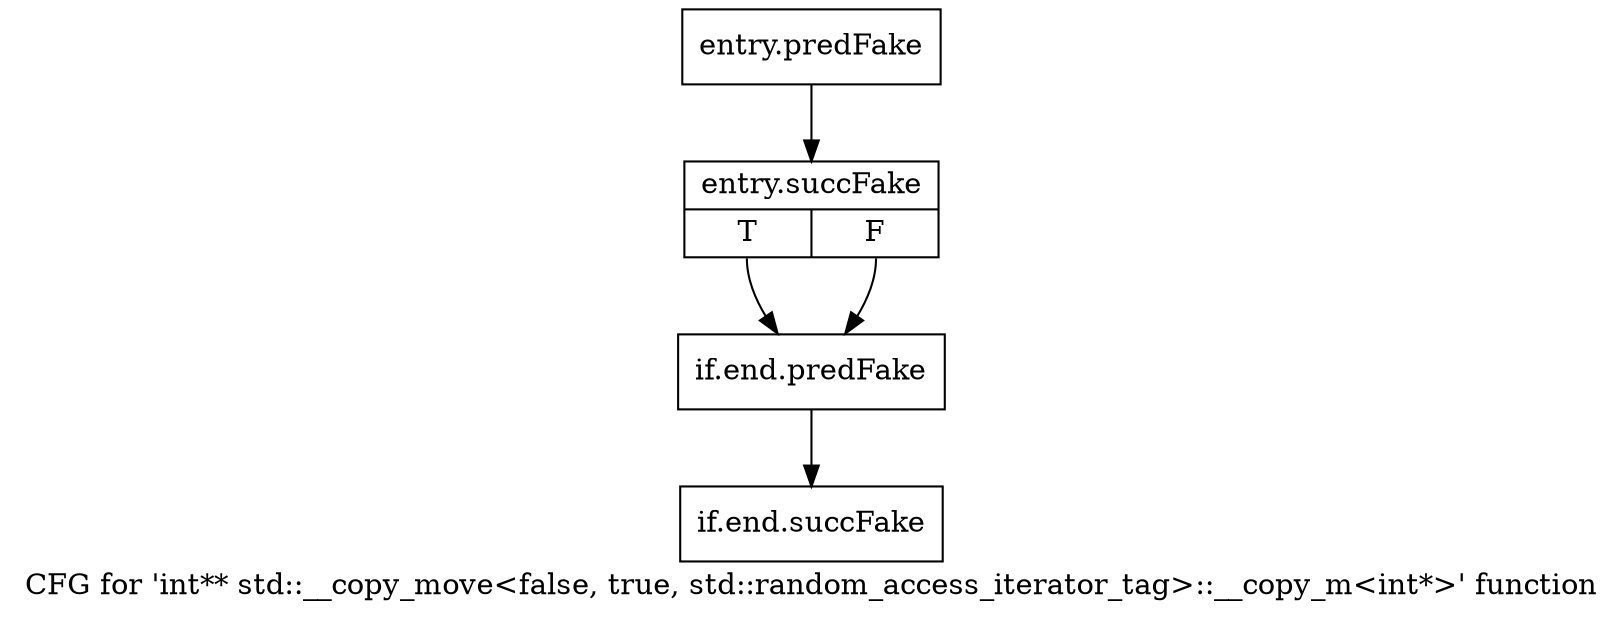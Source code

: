 digraph "CFG for 'int** std::__copy_move\<false, true, std::random_access_iterator_tag\>::__copy_m\<int*\>' function" {
	label="CFG for 'int** std::__copy_move\<false, true, std::random_access_iterator_tag\>::__copy_m\<int*\>' function";

	Node0x5d00de0 [shape=record,filename="",linenumber="",label="{entry.predFake}"];
	Node0x5d00de0 -> Node0x5aa38f0[ callList="" memoryops="" filename="/proj/xbuilds/2019.2_0816_1/installs/lin64/Vivado/HEAD/tps/lnx64/gcc-6.2.0/lib/gcc/x86_64-pc-linux-gnu/6.2.0/../../../../include/c++/6.2.0/bits/stl_algobase.h"];
	Node0x5aa38f0 [shape=record,filename="/proj/xbuilds/2019.2_0816_1/installs/lin64/Vivado/HEAD/tps/lnx64/gcc-6.2.0/lib/gcc/x86_64-pc-linux-gnu/6.2.0/../../../../include/c++/6.2.0/bits/stl_algobase.h",linenumber="367",label="{entry.succFake|{<s0>T|<s1>F}}"];
	Node0x5aa38f0:s0 -> Node0x5d03f50[ callList="" memoryops="" filename="/proj/xbuilds/2019.2_0816_1/installs/lin64/Vivado/HEAD/tps/lnx64/gcc-6.2.0/lib/gcc/x86_64-pc-linux-gnu/6.2.0/../../../../include/c++/6.2.0/bits/stl_algobase.h"];
	Node0x5aa38f0:s1 -> Node0x5d03f50;
	Node0x5d03f50 [shape=record,filename="/proj/xbuilds/2019.2_0816_1/installs/lin64/Vivado/HEAD/tps/lnx64/gcc-6.2.0/lib/gcc/x86_64-pc-linux-gnu/6.2.0/../../../../include/c++/6.2.0/bits/stl_algobase.h",linenumber="369",label="{if.end.predFake}"];
	Node0x5d03f50 -> Node0x5ab8480[ callList="" memoryops="" filename="/proj/xbuilds/2019.2_0816_1/installs/lin64/Vivado/HEAD/tps/lnx64/gcc-6.2.0/lib/gcc/x86_64-pc-linux-gnu/6.2.0/../../../../include/c++/6.2.0/bits/stl_algobase.h"];
	Node0x5ab8480 [shape=record,filename="/proj/xbuilds/2019.2_0816_1/installs/lin64/Vivado/HEAD/tps/lnx64/gcc-6.2.0/lib/gcc/x86_64-pc-linux-gnu/6.2.0/../../../../include/c++/6.2.0/bits/stl_algobase.h",linenumber="369",label="{if.end.succFake}"];
}
